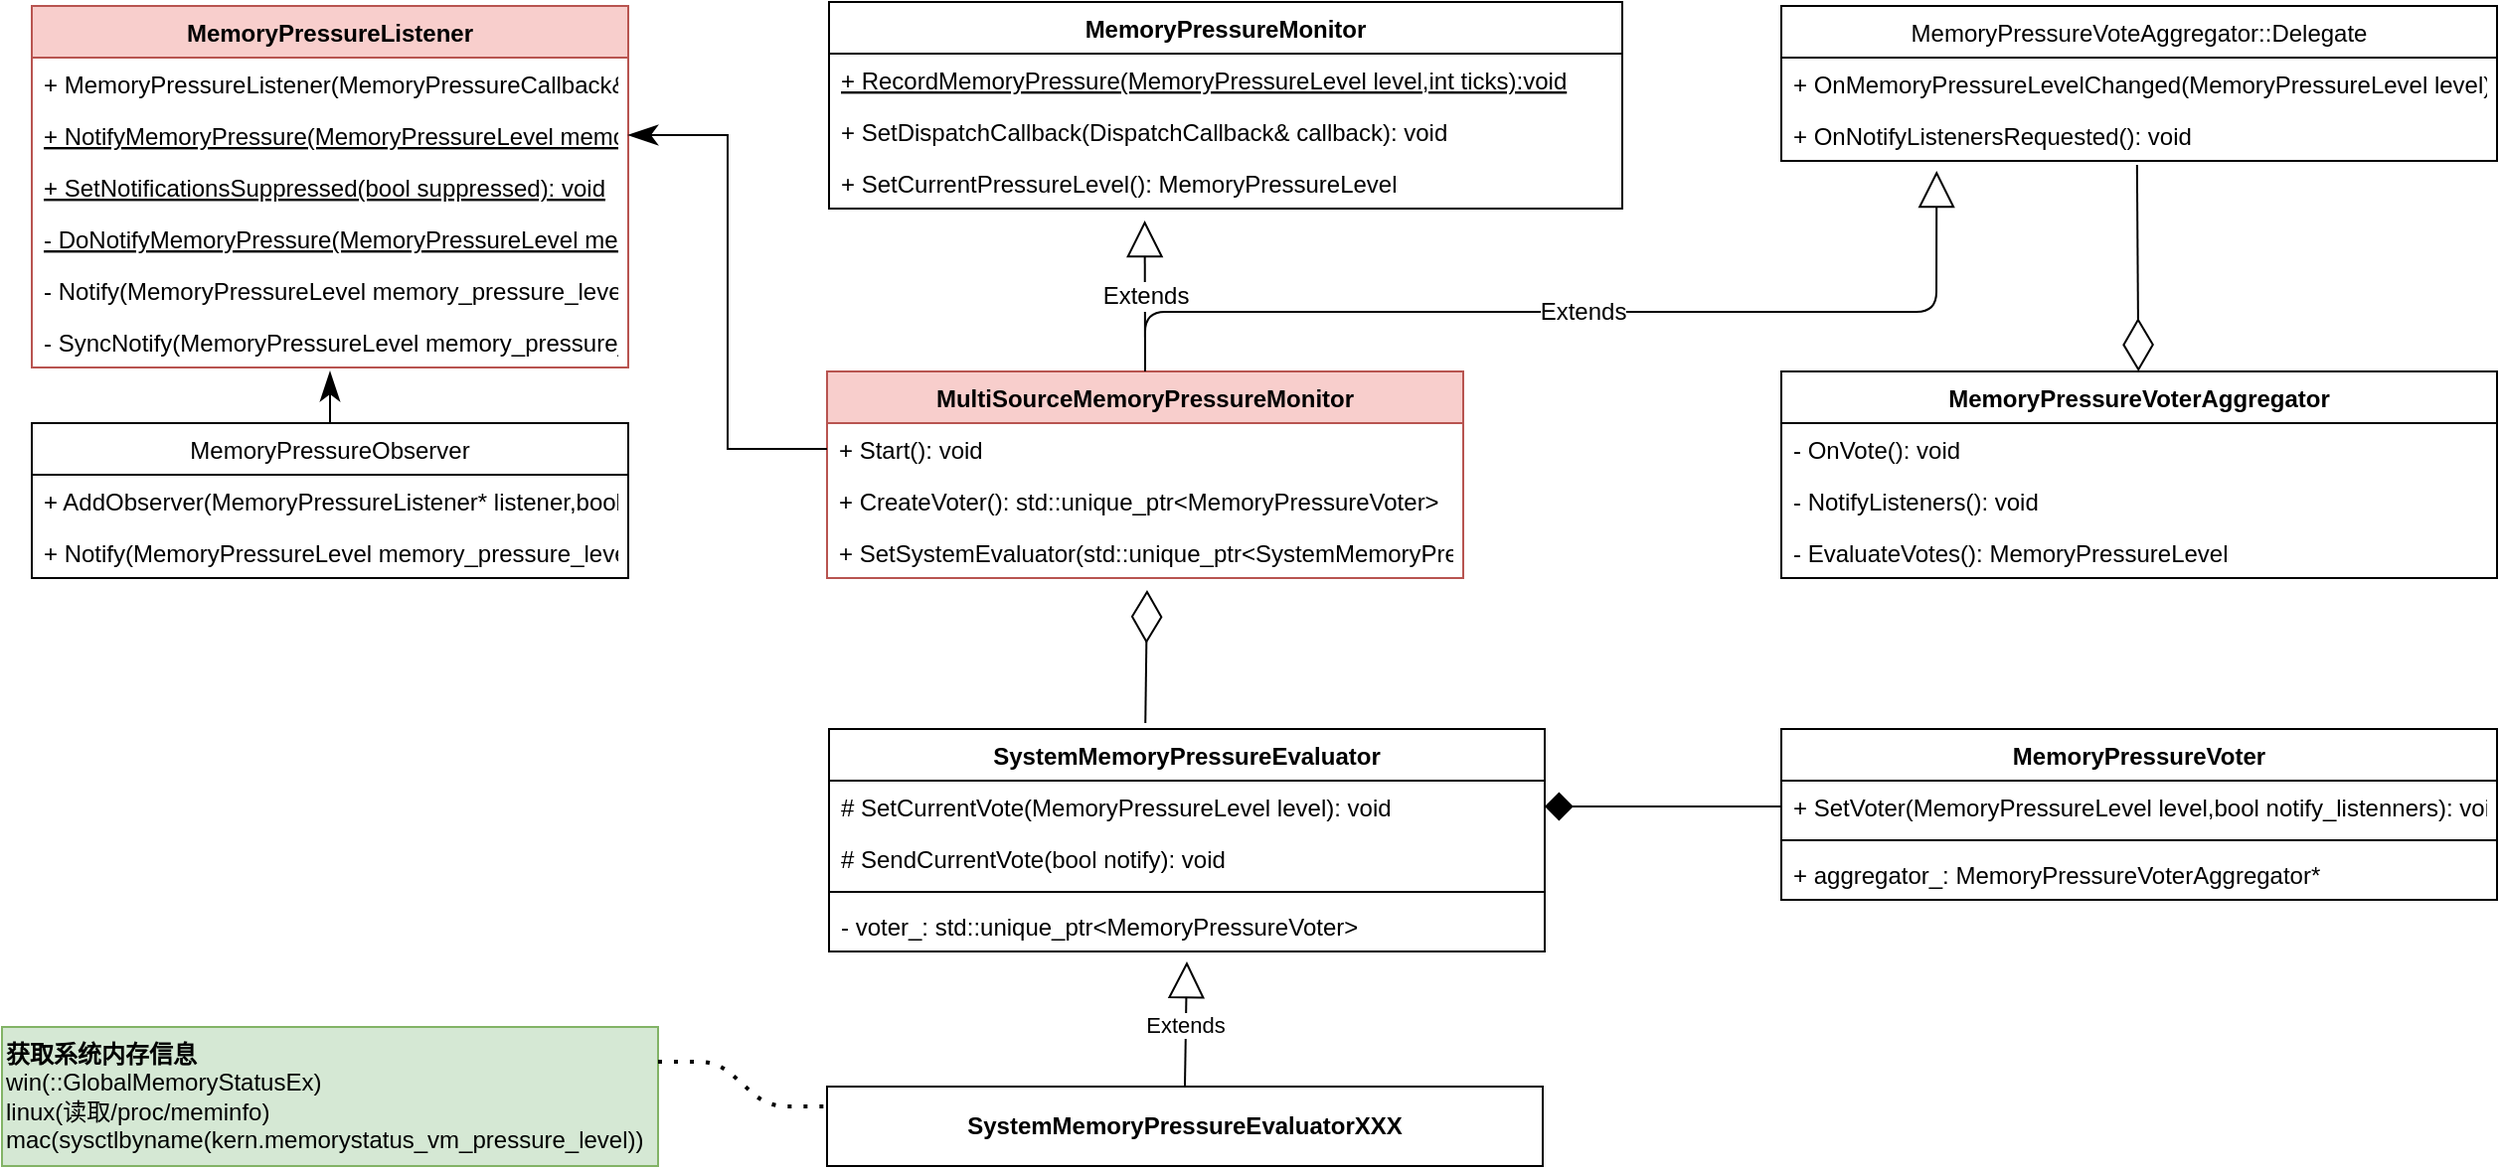 <mxfile version="13.4.5" type="device"><diagram id="TqlcU-rod6UXtBbF7EbC" name="Page-1"><mxGraphModel dx="1422" dy="-347" grid="1" gridSize="10" guides="1" tooltips="1" connect="1" arrows="1" fold="1" page="1" pageScale="1" pageWidth="827" pageHeight="1169" math="0" shadow="0"><root><mxCell id="0"/><mxCell id="1" parent="0"/><mxCell id="CxwFCGkNEML4AlBxMhuO-1" value="" style="endArrow=diamond;endFill=1;endSize=12;html=1;strokeWidth=1;fontSize=12;entryX=1;entryY=0.5;entryDx=0;entryDy=0;exitX=0;exitY=0.5;exitDx=0;exitDy=0;" parent="1" source="CxwFCGkNEML4AlBxMhuO-20" target="CxwFCGkNEML4AlBxMhuO-15" edge="1"><mxGeometry width="160" relative="1" as="geometry"><mxPoint x="1450" y="1630" as="sourcePoint"/><mxPoint x="1610" y="1630" as="targetPoint"/></mxGeometry></mxCell><mxCell id="CxwFCGkNEML4AlBxMhuO-2" value="MultiSourceMemoryPressureMonitor" style="swimlane;fontStyle=1;align=center;verticalAlign=top;childLayout=stackLayout;horizontal=1;startSize=26;horizontalStack=0;resizeParent=1;resizeParentMax=0;resizeLast=0;collapsible=1;marginBottom=0;fontSize=12;fillColor=#f8cecc;strokeColor=#b85450;" parent="1" vertex="1"><mxGeometry x="880" y="1680" width="320" height="104" as="geometry"/></mxCell><mxCell id="CxwFCGkNEML4AlBxMhuO-3" value="+ Start(): void" style="text;strokeColor=none;fillColor=none;align=left;verticalAlign=top;spacingLeft=4;spacingRight=4;overflow=hidden;rotatable=0;points=[[0,0.5],[1,0.5]];portConstraint=eastwest;" parent="CxwFCGkNEML4AlBxMhuO-2" vertex="1"><mxGeometry y="26" width="320" height="26" as="geometry"/></mxCell><mxCell id="CxwFCGkNEML4AlBxMhuO-4" value="+ CreateVoter(): std::unique_ptr&lt;MemoryPressureVoter&gt;" style="text;strokeColor=none;fillColor=none;align=left;verticalAlign=top;spacingLeft=4;spacingRight=4;overflow=hidden;rotatable=0;points=[[0,0.5],[1,0.5]];portConstraint=eastwest;" parent="CxwFCGkNEML4AlBxMhuO-2" vertex="1"><mxGeometry y="52" width="320" height="26" as="geometry"/></mxCell><mxCell id="CxwFCGkNEML4AlBxMhuO-5" value="+ SetSystemEvaluator(std::unique_ptr&lt;SystemMemoryPressureEvaluator&gt; evaluator) :void" style="text;strokeColor=none;fillColor=none;align=left;verticalAlign=top;spacingLeft=4;spacingRight=4;overflow=hidden;rotatable=0;points=[[0,0.5],[1,0.5]];portConstraint=eastwest;" parent="CxwFCGkNEML4AlBxMhuO-2" vertex="1"><mxGeometry y="78" width="320" height="26" as="geometry"/></mxCell><mxCell id="CxwFCGkNEML4AlBxMhuO-6" value="MemoryPressureVoterAggregator" style="swimlane;fontStyle=1;align=center;verticalAlign=top;childLayout=stackLayout;horizontal=1;startSize=26;horizontalStack=0;resizeParent=1;resizeParentMax=0;resizeLast=0;collapsible=1;marginBottom=0;fontSize=12;" parent="1" vertex="1"><mxGeometry x="1360" y="1680" width="360" height="104" as="geometry"/></mxCell><mxCell id="CxwFCGkNEML4AlBxMhuO-7" value="- OnVote(): void" style="text;strokeColor=none;fillColor=none;align=left;verticalAlign=top;spacingLeft=4;spacingRight=4;overflow=hidden;rotatable=0;points=[[0,0.5],[1,0.5]];portConstraint=eastwest;" parent="CxwFCGkNEML4AlBxMhuO-6" vertex="1"><mxGeometry y="26" width="360" height="26" as="geometry"/></mxCell><mxCell id="CxwFCGkNEML4AlBxMhuO-8" value="- NotifyListeners(): void" style="text;strokeColor=none;fillColor=none;align=left;verticalAlign=top;spacingLeft=4;spacingRight=4;overflow=hidden;rotatable=0;points=[[0,0.5],[1,0.5]];portConstraint=eastwest;" parent="CxwFCGkNEML4AlBxMhuO-6" vertex="1"><mxGeometry y="52" width="360" height="26" as="geometry"/></mxCell><mxCell id="CxwFCGkNEML4AlBxMhuO-9" value="- EvaluateVotes(): MemoryPressureLevel" style="text;strokeColor=none;fillColor=none;align=left;verticalAlign=top;spacingLeft=4;spacingRight=4;overflow=hidden;rotatable=0;points=[[0,0.5],[1,0.5]];portConstraint=eastwest;" parent="CxwFCGkNEML4AlBxMhuO-6" vertex="1"><mxGeometry y="78" width="360" height="26" as="geometry"/></mxCell><mxCell id="CxwFCGkNEML4AlBxMhuO-10" value="" style="endArrow=diamondThin;endFill=0;endSize=24;html=1;strokeWidth=1;fontSize=12;exitX=0.497;exitY=1.077;exitDx=0;exitDy=0;exitPerimeter=0;" parent="1" source="CxwFCGkNEML4AlBxMhuO-29" target="CxwFCGkNEML4AlBxMhuO-6" edge="1"><mxGeometry width="160" relative="1" as="geometry"><mxPoint x="1539" y="1562" as="sourcePoint"/><mxPoint x="1610" y="1610" as="targetPoint"/></mxGeometry></mxCell><mxCell id="CxwFCGkNEML4AlBxMhuO-11" value="Extends" style="endArrow=block;endSize=16;endFill=0;html=1;strokeWidth=1;fontSize=12;exitX=0.5;exitY=0;exitDx=0;exitDy=0;entryX=0.398;entryY=1.231;entryDx=0;entryDy=0;entryPerimeter=0;" parent="1" source="CxwFCGkNEML4AlBxMhuO-2" target="CxwFCGkNEML4AlBxMhuO-26" edge="1"><mxGeometry width="160" relative="1" as="geometry"><mxPoint x="1450" y="1610" as="sourcePoint"/><mxPoint x="1610" y="1610" as="targetPoint"/></mxGeometry></mxCell><mxCell id="CxwFCGkNEML4AlBxMhuO-12" value="Extends" style="endArrow=block;endSize=16;endFill=0;html=1;strokeWidth=1;fontSize=12;exitX=0.5;exitY=0;exitDx=0;exitDy=0;entryX=0.217;entryY=1.192;entryDx=0;entryDy=0;entryPerimeter=0;" parent="1" source="CxwFCGkNEML4AlBxMhuO-2" target="CxwFCGkNEML4AlBxMhuO-29" edge="1"><mxGeometry width="160" relative="1" as="geometry"><mxPoint x="1450" y="1610" as="sourcePoint"/><mxPoint x="1610" y="1610" as="targetPoint"/><Array as="points"><mxPoint x="1040" y="1650"/><mxPoint x="1438" y="1650"/></Array></mxGeometry></mxCell><mxCell id="CxwFCGkNEML4AlBxMhuO-13" value="" style="endArrow=diamondThin;endFill=0;endSize=24;html=1;strokeWidth=1;fontSize=12;exitX=0.442;exitY=-0.027;exitDx=0;exitDy=0;exitPerimeter=0;" parent="1" source="CxwFCGkNEML4AlBxMhuO-14" edge="1"><mxGeometry width="160" relative="1" as="geometry"><mxPoint x="1041" y="1840" as="sourcePoint"/><mxPoint x="1041" y="1790" as="targetPoint"/></mxGeometry></mxCell><mxCell id="CxwFCGkNEML4AlBxMhuO-14" value="SystemMemoryPressureEvaluator" style="swimlane;fontStyle=1;align=center;verticalAlign=top;childLayout=stackLayout;horizontal=1;startSize=26;horizontalStack=0;resizeParent=1;resizeParentMax=0;resizeLast=0;collapsible=1;marginBottom=0;fontSize=12;" parent="1" vertex="1"><mxGeometry x="881" y="1860" width="360" height="112" as="geometry"/></mxCell><mxCell id="CxwFCGkNEML4AlBxMhuO-15" value="# SetCurrentVote(MemoryPressureLevel level): void" style="text;strokeColor=none;fillColor=none;align=left;verticalAlign=top;spacingLeft=4;spacingRight=4;overflow=hidden;rotatable=0;points=[[0,0.5],[1,0.5]];portConstraint=eastwest;" parent="CxwFCGkNEML4AlBxMhuO-14" vertex="1"><mxGeometry y="26" width="360" height="26" as="geometry"/></mxCell><mxCell id="CxwFCGkNEML4AlBxMhuO-16" value="# SendCurrentVote(bool notify): void" style="text;strokeColor=none;fillColor=none;align=left;verticalAlign=top;spacingLeft=4;spacingRight=4;overflow=hidden;rotatable=0;points=[[0,0.5],[1,0.5]];portConstraint=eastwest;" parent="CxwFCGkNEML4AlBxMhuO-14" vertex="1"><mxGeometry y="52" width="360" height="26" as="geometry"/></mxCell><mxCell id="CxwFCGkNEML4AlBxMhuO-17" value="" style="line;strokeWidth=1;fillColor=none;align=left;verticalAlign=middle;spacingTop=-1;spacingLeft=3;spacingRight=3;rotatable=0;labelPosition=right;points=[];portConstraint=eastwest;" parent="CxwFCGkNEML4AlBxMhuO-14" vertex="1"><mxGeometry y="78" width="360" height="8" as="geometry"/></mxCell><mxCell id="CxwFCGkNEML4AlBxMhuO-18" value="- voter_: std::unique_ptr&lt;MemoryPressureVoter&gt;" style="text;strokeColor=none;fillColor=none;align=left;verticalAlign=top;spacingLeft=4;spacingRight=4;overflow=hidden;rotatable=0;points=[[0,0.5],[1,0.5]];portConstraint=eastwest;" parent="CxwFCGkNEML4AlBxMhuO-14" vertex="1"><mxGeometry y="86" width="360" height="26" as="geometry"/></mxCell><mxCell id="CxwFCGkNEML4AlBxMhuO-19" value="MemoryPressureVoter" style="swimlane;fontStyle=1;align=center;verticalAlign=top;childLayout=stackLayout;horizontal=1;startSize=26;horizontalStack=0;resizeParent=1;resizeParentMax=0;resizeLast=0;collapsible=1;marginBottom=0;fontSize=12;" parent="1" vertex="1"><mxGeometry x="1360" y="1860" width="360" height="86" as="geometry"/></mxCell><mxCell id="CxwFCGkNEML4AlBxMhuO-20" value="+ SetVoter(MemoryPressureLevel level,bool notify_listenners): void" style="text;strokeColor=none;fillColor=none;align=left;verticalAlign=top;spacingLeft=4;spacingRight=4;overflow=hidden;rotatable=0;points=[[0,0.5],[1,0.5]];portConstraint=eastwest;" parent="CxwFCGkNEML4AlBxMhuO-19" vertex="1"><mxGeometry y="26" width="360" height="26" as="geometry"/></mxCell><mxCell id="CxwFCGkNEML4AlBxMhuO-21" value="" style="line;strokeWidth=1;fillColor=none;align=left;verticalAlign=middle;spacingTop=-1;spacingLeft=3;spacingRight=3;rotatable=0;labelPosition=right;points=[];portConstraint=eastwest;" parent="CxwFCGkNEML4AlBxMhuO-19" vertex="1"><mxGeometry y="52" width="360" height="8" as="geometry"/></mxCell><mxCell id="CxwFCGkNEML4AlBxMhuO-22" value="+ aggregator_: MemoryPressureVoterAggregator*" style="text;strokeColor=none;fillColor=none;align=left;verticalAlign=top;spacingLeft=4;spacingRight=4;overflow=hidden;rotatable=0;points=[[0,0.5],[1,0.5]];portConstraint=eastwest;" parent="CxwFCGkNEML4AlBxMhuO-19" vertex="1"><mxGeometry y="60" width="360" height="26" as="geometry"/></mxCell><mxCell id="CxwFCGkNEML4AlBxMhuO-23" value="MemoryPressureMonitor" style="swimlane;fontStyle=1;align=center;verticalAlign=top;childLayout=stackLayout;horizontal=1;startSize=26;horizontalStack=0;resizeParent=1;resizeParentMax=0;resizeLast=0;collapsible=1;marginBottom=0;fontSize=12;" parent="1" vertex="1"><mxGeometry x="881" y="1494" width="399" height="104" as="geometry"/></mxCell><mxCell id="CxwFCGkNEML4AlBxMhuO-24" value="+ RecordMemoryPressure(MemoryPressureLevel level,int ticks):void" style="text;strokeColor=none;fillColor=none;align=left;verticalAlign=top;spacingLeft=4;spacingRight=4;overflow=hidden;rotatable=0;points=[[0,0.5],[1,0.5]];portConstraint=eastwest;fontStyle=4" parent="CxwFCGkNEML4AlBxMhuO-23" vertex="1"><mxGeometry y="26" width="399" height="26" as="geometry"/></mxCell><mxCell id="CxwFCGkNEML4AlBxMhuO-25" value="+ SetDispatchCallback(DispatchCallback&amp; callback): void" style="text;strokeColor=none;fillColor=none;align=left;verticalAlign=top;spacingLeft=4;spacingRight=4;overflow=hidden;rotatable=0;points=[[0,0.5],[1,0.5]];portConstraint=eastwest;fontStyle=0" parent="CxwFCGkNEML4AlBxMhuO-23" vertex="1"><mxGeometry y="52" width="399" height="26" as="geometry"/></mxCell><mxCell id="CxwFCGkNEML4AlBxMhuO-26" value="+ SetCurrentPressureLevel(): MemoryPressureLevel" style="text;strokeColor=none;fillColor=none;align=left;verticalAlign=top;spacingLeft=4;spacingRight=4;overflow=hidden;rotatable=0;points=[[0,0.5],[1,0.5]];portConstraint=eastwest;fontStyle=0" parent="CxwFCGkNEML4AlBxMhuO-23" vertex="1"><mxGeometry y="78" width="399" height="26" as="geometry"/></mxCell><mxCell id="CxwFCGkNEML4AlBxMhuO-27" value="MemoryPressureVoteAggregator::Delegate" style="swimlane;fontStyle=0;childLayout=stackLayout;horizontal=1;startSize=26;fillColor=none;horizontalStack=0;resizeParent=1;resizeParentMax=0;resizeLast=0;collapsible=1;marginBottom=0;fontSize=12;align=center;" parent="1" vertex="1"><mxGeometry x="1360" y="1496" width="360" height="78" as="geometry"/></mxCell><mxCell id="CxwFCGkNEML4AlBxMhuO-28" value="+ OnMemoryPressureLevelChanged(MemoryPressureLevel level): void" style="text;strokeColor=none;fillColor=none;align=left;verticalAlign=top;spacingLeft=4;spacingRight=4;overflow=hidden;rotatable=0;points=[[0,0.5],[1,0.5]];portConstraint=eastwest;" parent="CxwFCGkNEML4AlBxMhuO-27" vertex="1"><mxGeometry y="26" width="360" height="26" as="geometry"/></mxCell><mxCell id="CxwFCGkNEML4AlBxMhuO-29" value="+ OnNotifyListenersRequested(): void" style="text;strokeColor=none;fillColor=none;align=left;verticalAlign=top;spacingLeft=4;spacingRight=4;overflow=hidden;rotatable=0;points=[[0,0.5],[1,0.5]];portConstraint=eastwest;" parent="CxwFCGkNEML4AlBxMhuO-27" vertex="1"><mxGeometry y="52" width="360" height="26" as="geometry"/></mxCell><mxCell id="CxwFCGkNEML4AlBxMhuO-30" value="MemoryPressureListener" style="swimlane;fontStyle=1;align=center;verticalAlign=top;childLayout=stackLayout;horizontal=1;startSize=26;horizontalStack=0;resizeParent=1;resizeParentMax=0;resizeLast=0;collapsible=1;marginBottom=0;fontSize=12;fillColor=#f8cecc;strokeColor=#b85450;" parent="1" vertex="1"><mxGeometry x="480" y="1496" width="300" height="182" as="geometry"/></mxCell><mxCell id="CxwFCGkNEML4AlBxMhuO-43" value="+ MemoryPressureListener(MemoryPressureCallback&amp;)" style="text;strokeColor=none;fillColor=none;align=left;verticalAlign=top;spacingLeft=4;spacingRight=4;overflow=hidden;rotatable=0;points=[[0,0.5],[1,0.5]];portConstraint=eastwest;fontStyle=0" parent="CxwFCGkNEML4AlBxMhuO-30" vertex="1"><mxGeometry y="26" width="300" height="26" as="geometry"/></mxCell><mxCell id="CxwFCGkNEML4AlBxMhuO-31" value="+ NotifyMemoryPressure(MemoryPressureLevel memory_pressure_level): void" style="text;strokeColor=none;fillColor=none;align=left;verticalAlign=top;spacingLeft=4;spacingRight=4;overflow=hidden;rotatable=0;points=[[0,0.5],[1,0.5]];portConstraint=eastwest;fontStyle=4" parent="CxwFCGkNEML4AlBxMhuO-30" vertex="1"><mxGeometry y="52" width="300" height="26" as="geometry"/></mxCell><mxCell id="CxwFCGkNEML4AlBxMhuO-32" value="+ SetNotificationsSuppressed(bool suppressed): void" style="text;strokeColor=none;fillColor=none;align=left;verticalAlign=top;spacingLeft=4;spacingRight=4;overflow=hidden;rotatable=0;points=[[0,0.5],[1,0.5]];portConstraint=eastwest;fontStyle=4" parent="CxwFCGkNEML4AlBxMhuO-30" vertex="1"><mxGeometry y="78" width="300" height="26" as="geometry"/></mxCell><mxCell id="CxwFCGkNEML4AlBxMhuO-33" value="- DoNotifyMemoryPressure(MemoryPressureLevel memory_pressure_level): void" style="text;strokeColor=none;fillColor=none;align=left;verticalAlign=top;spacingLeft=4;spacingRight=4;overflow=hidden;rotatable=0;points=[[0,0.5],[1,0.5]];portConstraint=eastwest;fontStyle=4" parent="CxwFCGkNEML4AlBxMhuO-30" vertex="1"><mxGeometry y="104" width="300" height="26" as="geometry"/></mxCell><mxCell id="CxwFCGkNEML4AlBxMhuO-34" value="- Notify(MemoryPressureLevel memory_pressure_level): void" style="text;strokeColor=none;fillColor=none;align=left;verticalAlign=top;spacingLeft=4;spacingRight=4;overflow=hidden;rotatable=0;points=[[0,0.5],[1,0.5]];portConstraint=eastwest;fontStyle=0" parent="CxwFCGkNEML4AlBxMhuO-30" vertex="1"><mxGeometry y="130" width="300" height="26" as="geometry"/></mxCell><mxCell id="CxwFCGkNEML4AlBxMhuO-35" value="- SyncNotify(MemoryPressureLevel memory_pressure_level): void" style="text;strokeColor=none;fillColor=none;align=left;verticalAlign=top;spacingLeft=4;spacingRight=4;overflow=hidden;rotatable=0;points=[[0,0.5],[1,0.5]];portConstraint=eastwest;fontStyle=0" parent="CxwFCGkNEML4AlBxMhuO-30" vertex="1"><mxGeometry y="156" width="300" height="26" as="geometry"/></mxCell><mxCell id="CxwFCGkNEML4AlBxMhuO-36" style="edgeStyle=none;rounded=0;orthogonalLoop=1;jettySize=auto;html=1;exitX=0.5;exitY=0;exitDx=0;exitDy=0;endArrow=classicThin;endFill=1;endSize=12;strokeWidth=1;fontSize=12;" parent="1" source="CxwFCGkNEML4AlBxMhuO-37" edge="1"><mxGeometry relative="1" as="geometry"><mxPoint x="630" y="1680" as="targetPoint"/></mxGeometry></mxCell><mxCell id="CxwFCGkNEML4AlBxMhuO-37" value="MemoryPressureObserver" style="swimlane;fontStyle=0;childLayout=stackLayout;horizontal=1;startSize=26;fillColor=none;horizontalStack=0;resizeParent=1;resizeParentMax=0;resizeLast=0;collapsible=1;marginBottom=0;fontSize=12;align=center;" parent="1" vertex="1"><mxGeometry x="480" y="1706" width="300" height="78" as="geometry"/></mxCell><mxCell id="CxwFCGkNEML4AlBxMhuO-38" value="+ AddObserver(MemoryPressureListener* listener,bool sync): void" style="text;strokeColor=none;fillColor=none;align=left;verticalAlign=top;spacingLeft=4;spacingRight=4;overflow=hidden;rotatable=0;points=[[0,0.5],[1,0.5]];portConstraint=eastwest;" parent="CxwFCGkNEML4AlBxMhuO-37" vertex="1"><mxGeometry y="26" width="300" height="26" as="geometry"/></mxCell><mxCell id="CxwFCGkNEML4AlBxMhuO-39" value="+ Notify(MemoryPressureLevel memory_pressure_level): void" style="text;strokeColor=none;fillColor=none;align=left;verticalAlign=top;spacingLeft=4;spacingRight=4;overflow=hidden;rotatable=0;points=[[0,0.5],[1,0.5]];portConstraint=eastwest;fontStyle=0" parent="CxwFCGkNEML4AlBxMhuO-37" vertex="1"><mxGeometry y="52" width="300" height="26" as="geometry"/></mxCell><mxCell id="CxwFCGkNEML4AlBxMhuO-40" style="edgeStyle=none;rounded=0;orthogonalLoop=1;jettySize=auto;html=1;exitX=0;exitY=0.5;exitDx=0;exitDy=0;entryX=1;entryY=0.5;entryDx=0;entryDy=0;endArrow=classicThin;endFill=1;endSize=12;strokeWidth=1;fontSize=12;" parent="1" source="CxwFCGkNEML4AlBxMhuO-3" target="CxwFCGkNEML4AlBxMhuO-31" edge="1"><mxGeometry relative="1" as="geometry"><Array as="points"><mxPoint x="830" y="1719"/><mxPoint x="830" y="1561"/></Array></mxGeometry></mxCell><mxCell id="CxwFCGkNEML4AlBxMhuO-41" value="&lt;span style=&quot;font-weight: 700&quot;&gt;SystemMemoryPressureEvaluatorXXX&lt;/span&gt;" style="rounded=0;whiteSpace=wrap;html=1;" parent="1" vertex="1"><mxGeometry x="880" y="2040" width="360" height="40" as="geometry"/></mxCell><mxCell id="CxwFCGkNEML4AlBxMhuO-42" value="Extends" style="endArrow=block;endSize=16;endFill=0;html=1;exitX=0.5;exitY=0;exitDx=0;exitDy=0;" parent="1" source="CxwFCGkNEML4AlBxMhuO-41" edge="1"><mxGeometry width="160" relative="1" as="geometry"><mxPoint x="1060" y="1800" as="sourcePoint"/><mxPoint x="1061" y="1977" as="targetPoint"/></mxGeometry></mxCell><mxCell id="CqKeL2cm55LJrosCqqay-1" value="&lt;b&gt;获取系统内存信息&lt;/b&gt;&lt;br&gt;win(::GlobalMemoryStatusEx)&lt;br&gt;linux(读取/proc/meminfo)&lt;br&gt;mac(sysctlbyname(kern.memorystatus_vm_pressure_level))" style="text;html=1;strokeColor=#82b366;fillColor=#d5e8d4;align=left;verticalAlign=middle;whiteSpace=wrap;rounded=0;" vertex="1" parent="1"><mxGeometry x="465" y="2010" width="330" height="70" as="geometry"/></mxCell><mxCell id="CqKeL2cm55LJrosCqqay-3" value="" style="endArrow=none;dashed=1;html=1;dashPattern=1 3;strokeWidth=2;exitX=1;exitY=0.25;exitDx=0;exitDy=0;entryX=0;entryY=0.25;entryDx=0;entryDy=0;edgeStyle=entityRelationEdgeStyle;" edge="1" parent="1" source="CqKeL2cm55LJrosCqqay-1" target="CxwFCGkNEML4AlBxMhuO-41"><mxGeometry width="50" height="50" relative="1" as="geometry"><mxPoint x="1020" y="1840" as="sourcePoint"/><mxPoint x="1070" y="1790" as="targetPoint"/></mxGeometry></mxCell></root></mxGraphModel></diagram></mxfile>